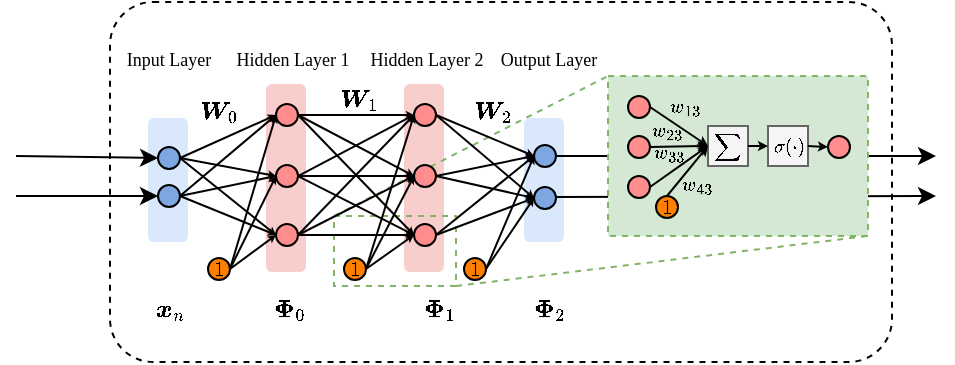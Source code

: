 <mxfile version="26.2.2">
  <diagram name="Page-1" id="PO6AWBiZqA4K_4CGN0Es">
    <mxGraphModel dx="772" dy="464" grid="1" gridSize="10" guides="1" tooltips="1" connect="1" arrows="1" fold="1" page="1" pageScale="1" pageWidth="1200" pageHeight="1600" math="1" shadow="0">
      <root>
        <mxCell id="0" />
        <mxCell id="-joh_1QA3JhNHQXmWk5C-199" value="area" style="locked=1;" parent="0" />
        <mxCell id="-joh_1QA3JhNHQXmWk5C-200" value="" style="rounded=1;whiteSpace=wrap;html=1;arcSize=12;dashed=1;" vertex="1" parent="-joh_1QA3JhNHQXmWk5C-199">
          <mxGeometry x="477" y="223" width="391" height="180" as="geometry" />
        </mxCell>
        <object label="DNN Boxes" id="ntlW8NFhvoEF-g6CEwiz-96">
          <mxCell style="locked=1;" parent="0" />
        </object>
        <mxCell id="-joh_1QA3JhNHQXmWk5C-141" value="" style="rounded=1;whiteSpace=wrap;html=1;strokeColor=none;fillColor=#dae8fc;" vertex="1" parent="ntlW8NFhvoEF-g6CEwiz-96">
          <mxGeometry x="496" y="281" width="20" height="62" as="geometry" />
        </mxCell>
        <mxCell id="-joh_1QA3JhNHQXmWk5C-143" value="" style="rounded=1;whiteSpace=wrap;html=1;strokeColor=none;fillColor=#f8cecc;" vertex="1" parent="ntlW8NFhvoEF-g6CEwiz-96">
          <mxGeometry x="555" y="264" width="20" height="94" as="geometry" />
        </mxCell>
        <mxCell id="-joh_1QA3JhNHQXmWk5C-145" value="" style="rounded=1;whiteSpace=wrap;html=1;strokeColor=none;fillColor=#f8cecc;" vertex="1" parent="ntlW8NFhvoEF-g6CEwiz-96">
          <mxGeometry x="624" y="264" width="20" height="94" as="geometry" />
        </mxCell>
        <mxCell id="-joh_1QA3JhNHQXmWk5C-146" value="" style="rounded=1;whiteSpace=wrap;html=1;strokeColor=none;fillColor=#dae8fc;" vertex="1" parent="ntlW8NFhvoEF-g6CEwiz-96">
          <mxGeometry x="684" y="281" width="20" height="62" as="geometry" />
        </mxCell>
        <mxCell id="-joh_1QA3JhNHQXmWk5C-209" value="Global signal" parent="0" />
        <mxCell id="-joh_1QA3JhNHQXmWk5C-210" value="" style="endArrow=classic;html=1;rounded=0;entryX=0;entryY=0.5;entryDx=0;entryDy=0;" edge="1" parent="-joh_1QA3JhNHQXmWk5C-209" target="-joh_1QA3JhNHQXmWk5C-70">
          <mxGeometry width="50" height="50" relative="1" as="geometry">
            <mxPoint x="430" y="300" as="sourcePoint" />
            <mxPoint x="450" y="370" as="targetPoint" />
          </mxGeometry>
        </mxCell>
        <mxCell id="-joh_1QA3JhNHQXmWk5C-212" value="" style="endArrow=classic;html=1;rounded=0;entryX=0;entryY=0.5;entryDx=0;entryDy=0;" edge="1" parent="-joh_1QA3JhNHQXmWk5C-209" target="-joh_1QA3JhNHQXmWk5C-69">
          <mxGeometry width="50" height="50" relative="1" as="geometry">
            <mxPoint x="430" y="320" as="sourcePoint" />
            <mxPoint x="511" y="311" as="targetPoint" />
          </mxGeometry>
        </mxCell>
        <mxCell id="-joh_1QA3JhNHQXmWk5C-213" value="" style="endArrow=classic;html=1;rounded=0;exitX=1;exitY=0.5;exitDx=0;exitDy=0;" edge="1" parent="-joh_1QA3JhNHQXmWk5C-209" source="-joh_1QA3JhNHQXmWk5C-65">
          <mxGeometry width="50" height="50" relative="1" as="geometry">
            <mxPoint x="900" y="330" as="sourcePoint" />
            <mxPoint x="890" y="300" as="targetPoint" />
          </mxGeometry>
        </mxCell>
        <mxCell id="-joh_1QA3JhNHQXmWk5C-214" value="" style="endArrow=classic;html=1;rounded=0;exitX=0.76;exitY=0.45;exitDx=0;exitDy=0;exitPerimeter=0;" edge="1" parent="-joh_1QA3JhNHQXmWk5C-209" source="-joh_1QA3JhNHQXmWk5C-64">
          <mxGeometry width="50" height="50" relative="1" as="geometry">
            <mxPoint x="460" y="330" as="sourcePoint" />
            <mxPoint x="890" y="320" as="targetPoint" />
          </mxGeometry>
        </mxCell>
        <object label="Small Area" id="ntlW8NFhvoEF-g6CEwiz-32">
          <mxCell style="" parent="0" />
        </object>
        <mxCell id="-joh_1QA3JhNHQXmWk5C-157" value="" style="rounded=1;whiteSpace=wrap;html=1;shadow=0;fillColor=none;strokeColor=#82b366;strokeWidth=1;arcSize=0;dashed=1;" vertex="1" parent="ntlW8NFhvoEF-g6CEwiz-32">
          <mxGeometry x="589" y="330" width="61" height="35" as="geometry" />
        </mxCell>
        <mxCell id="-joh_1QA3JhNHQXmWk5C-159" value="" style="rounded=1;whiteSpace=wrap;html=1;arcSize=0;dashed=1;fillColor=#d5e8d4;strokeColor=#82b366;" vertex="1" parent="ntlW8NFhvoEF-g6CEwiz-32">
          <mxGeometry x="726" y="260" width="130" height="80" as="geometry" />
        </mxCell>
        <mxCell id="-joh_1QA3JhNHQXmWk5C-161" value="" style="endArrow=none;html=1;rounded=0;exitX=0;exitY=0;exitDx=0;exitDy=0;entryX=0;entryY=0;entryDx=0;entryDy=0;dashed=1;fillColor=#d5e8d4;strokeColor=#82b366;" edge="1" parent="ntlW8NFhvoEF-g6CEwiz-32" source="-joh_1QA3JhNHQXmWk5C-157" target="-joh_1QA3JhNHQXmWk5C-159">
          <mxGeometry width="50" height="50" relative="1" as="geometry">
            <mxPoint x="690" y="310" as="sourcePoint" />
            <mxPoint x="740" y="260" as="targetPoint" />
          </mxGeometry>
        </mxCell>
        <mxCell id="-joh_1QA3JhNHQXmWk5C-162" value="" style="endArrow=none;html=1;rounded=0;exitX=1;exitY=1;exitDx=0;exitDy=0;entryX=1;entryY=1;entryDx=0;entryDy=0;dashed=1;fillColor=#d5e8d4;strokeColor=#82b366;" edge="1" parent="ntlW8NFhvoEF-g6CEwiz-32" source="-joh_1QA3JhNHQXmWk5C-157" target="-joh_1QA3JhNHQXmWk5C-159">
          <mxGeometry width="50" height="50" relative="1" as="geometry">
            <mxPoint x="660" y="340" as="sourcePoint" />
            <mxPoint x="750" y="245" as="targetPoint" />
          </mxGeometry>
        </mxCell>
        <object label="Small Boxes" id="-joh_1QA3JhNHQXmWk5C-169">
          <mxCell style="locked=1;" parent="0" />
        </object>
        <mxCell id="-joh_1QA3JhNHQXmWk5C-170" value="" style="whiteSpace=wrap;html=1;fillColor=#f5f5f5;fontColor=#333333;strokeColor=#666666;" vertex="1" parent="-joh_1QA3JhNHQXmWk5C-169">
          <mxGeometry x="776" y="285" width="20" height="20" as="geometry" />
        </mxCell>
        <mxCell id="-joh_1QA3JhNHQXmWk5C-193" value="" style="whiteSpace=wrap;html=1;fillColor=#f5f5f5;fontColor=#333333;strokeColor=#666666;" vertex="1" parent="-joh_1QA3JhNHQXmWk5C-169">
          <mxGeometry x="806" y="285" width="20" height="20" as="geometry" />
        </mxCell>
        <object label="Small signal" id="-joh_1QA3JhNHQXmWk5C-177">
          <mxCell style="locked=1;" parent="0" />
        </object>
        <mxCell id="-joh_1QA3JhNHQXmWk5C-181" value="" style="endArrow=classic;html=1;rounded=0;exitX=1;exitY=0.5;exitDx=0;exitDy=0;entryX=0;entryY=0.5;entryDx=0;entryDy=0;strokeWidth=1;endSize=2;" edge="1" parent="-joh_1QA3JhNHQXmWk5C-177" source="-joh_1QA3JhNHQXmWk5C-175" target="-joh_1QA3JhNHQXmWk5C-170">
          <mxGeometry width="50" height="50" relative="1" as="geometry">
            <mxPoint x="746" y="310" as="sourcePoint" />
            <mxPoint x="796" y="260" as="targetPoint" />
          </mxGeometry>
        </mxCell>
        <mxCell id="-joh_1QA3JhNHQXmWk5C-182" value="" style="endArrow=classic;html=1;rounded=0;exitX=0.5;exitY=0;exitDx=0;exitDy=0;entryX=0;entryY=0.5;entryDx=0;entryDy=0;strokeWidth=1;endSize=2;" edge="1" parent="-joh_1QA3JhNHQXmWk5C-177" source="-joh_1QA3JhNHQXmWk5C-176" target="-joh_1QA3JhNHQXmWk5C-170">
          <mxGeometry width="50" height="50" relative="1" as="geometry">
            <mxPoint x="757" y="326" as="sourcePoint" />
            <mxPoint x="775" y="306" as="targetPoint" />
          </mxGeometry>
        </mxCell>
        <mxCell id="-joh_1QA3JhNHQXmWk5C-183" value="" style="endArrow=classic;html=1;rounded=0;exitX=1;exitY=0.5;exitDx=0;exitDy=0;entryX=0;entryY=0.5;entryDx=0;entryDy=0;strokeWidth=1;endSize=2;" edge="1" parent="-joh_1QA3JhNHQXmWk5C-177" source="-joh_1QA3JhNHQXmWk5C-174" target="-joh_1QA3JhNHQXmWk5C-170">
          <mxGeometry width="50" height="50" relative="1" as="geometry">
            <mxPoint x="766" y="330" as="sourcePoint" />
            <mxPoint x="775" y="306" as="targetPoint" />
          </mxGeometry>
        </mxCell>
        <mxCell id="-joh_1QA3JhNHQXmWk5C-184" value="" style="endArrow=classic;html=1;rounded=0;exitX=1;exitY=0.5;exitDx=0;exitDy=0;entryX=0;entryY=0.5;entryDx=0;entryDy=0;strokeWidth=1;endSize=2;" edge="1" parent="-joh_1QA3JhNHQXmWk5C-177" source="-joh_1QA3JhNHQXmWk5C-173" target="-joh_1QA3JhNHQXmWk5C-170">
          <mxGeometry width="50" height="50" relative="1" as="geometry">
            <mxPoint x="757" y="305" as="sourcePoint" />
            <mxPoint x="775" y="306" as="targetPoint" />
          </mxGeometry>
        </mxCell>
        <mxCell id="-joh_1QA3JhNHQXmWk5C-192" value="" style="endArrow=classic;html=1;rounded=0;exitX=1;exitY=0.5;exitDx=0;exitDy=0;strokeWidth=1;endSize=2;" edge="1" parent="-joh_1QA3JhNHQXmWk5C-177" source="-joh_1QA3JhNHQXmWk5C-170">
          <mxGeometry width="50" height="50" relative="1" as="geometry">
            <mxPoint x="757" y="286" as="sourcePoint" />
            <mxPoint x="806" y="295" as="targetPoint" />
          </mxGeometry>
        </mxCell>
        <mxCell id="-joh_1QA3JhNHQXmWk5C-196" value="" style="endArrow=classic;html=1;rounded=0;strokeWidth=1;endSize=2;exitX=1;exitY=0.5;exitDx=0;exitDy=0;entryX=0;entryY=0.5;entryDx=0;entryDy=0;" edge="1" parent="-joh_1QA3JhNHQXmWk5C-177" source="-joh_1QA3JhNHQXmWk5C-193" target="-joh_1QA3JhNHQXmWk5C-195">
          <mxGeometry width="50" height="50" relative="1" as="geometry">
            <mxPoint x="796" y="230" as="sourcePoint" />
            <mxPoint x="846" y="240" as="targetPoint" />
          </mxGeometry>
        </mxCell>
        <object label="Small Greec" id="-joh_1QA3JhNHQXmWk5C-171">
          <mxCell style="locked=1;" parent="0" />
        </object>
        <mxCell id="-joh_1QA3JhNHQXmWk5C-172" value="$$\sum$$" style="text;html=1;align=center;verticalAlign=middle;resizable=0;points=[];autosize=1;strokeColor=none;fillColor=none;fontSize=8;" vertex="1" parent="-joh_1QA3JhNHQXmWk5C-171">
          <mxGeometry x="755" y="285" width="60" height="20" as="geometry" />
        </mxCell>
        <mxCell id="-joh_1QA3JhNHQXmWk5C-186" value="$$w_{13}$$" style="text;html=1;align=center;verticalAlign=middle;resizable=0;points=[];autosize=1;strokeColor=none;fillColor=none;fontSize=8;" vertex="1" parent="-joh_1QA3JhNHQXmWk5C-171">
          <mxGeometry x="729" y="266" width="70" height="20" as="geometry" />
        </mxCell>
        <mxCell id="-joh_1QA3JhNHQXmWk5C-187" value="$$w_{23}$$" style="text;html=1;align=center;verticalAlign=middle;resizable=0;points=[];autosize=1;strokeColor=none;fillColor=none;fontSize=8;" vertex="1" parent="-joh_1QA3JhNHQXmWk5C-171">
          <mxGeometry x="720" y="278" width="70" height="20" as="geometry" />
        </mxCell>
        <mxCell id="-joh_1QA3JhNHQXmWk5C-188" value="$$w_{33}$$" style="text;html=1;align=center;verticalAlign=middle;resizable=0;points=[];autosize=1;strokeColor=none;fillColor=none;fontSize=8;" vertex="1" parent="-joh_1QA3JhNHQXmWk5C-171">
          <mxGeometry x="721" y="289" width="70" height="20" as="geometry" />
        </mxCell>
        <mxCell id="-joh_1QA3JhNHQXmWk5C-189" value="$$w_{43}$$" style="text;html=1;align=center;verticalAlign=middle;resizable=0;points=[];autosize=1;strokeColor=none;fillColor=none;fontSize=8;" vertex="1" parent="-joh_1QA3JhNHQXmWk5C-171">
          <mxGeometry x="735" y="305" width="70" height="20" as="geometry" />
        </mxCell>
        <mxCell id="-joh_1QA3JhNHQXmWk5C-194" value="$$\sigma(\cdot)$$" style="text;html=1;align=center;verticalAlign=middle;resizable=0;points=[];autosize=1;strokeColor=none;fillColor=none;fontSize=8;" vertex="1" parent="-joh_1QA3JhNHQXmWk5C-171">
          <mxGeometry x="771" y="285" width="90" height="20" as="geometry" />
        </mxCell>
        <object label="Small weight" id="-joh_1QA3JhNHQXmWk5C-168">
          <mxCell style="" parent="0" />
        </object>
        <mxCell id="-joh_1QA3JhNHQXmWk5C-173" value="" style="ellipse;whiteSpace=wrap;html=1;aspect=fixed;fillColor=#FF8D8D;" vertex="1" parent="-joh_1QA3JhNHQXmWk5C-168">
          <mxGeometry x="736" y="270.0" width="11" height="11" as="geometry" />
        </mxCell>
        <mxCell id="-joh_1QA3JhNHQXmWk5C-174" value="" style="ellipse;whiteSpace=wrap;html=1;aspect=fixed;fillColor=#FF8D8D;" vertex="1" parent="-joh_1QA3JhNHQXmWk5C-168">
          <mxGeometry x="736" y="290.0" width="11" height="11" as="geometry" />
        </mxCell>
        <mxCell id="-joh_1QA3JhNHQXmWk5C-175" value="" style="ellipse;whiteSpace=wrap;html=1;aspect=fixed;fillColor=#FF8D8D;" vertex="1" parent="-joh_1QA3JhNHQXmWk5C-168">
          <mxGeometry x="736" y="310.0" width="11" height="11" as="geometry" />
        </mxCell>
        <mxCell id="-joh_1QA3JhNHQXmWk5C-176" value="&lt;span style=&quot;font-size: 9px;&quot;&gt;$$1$$&lt;/span&gt;" style="ellipse;whiteSpace=wrap;html=1;aspect=fixed;fillColor=#FF8000;" vertex="1" parent="-joh_1QA3JhNHQXmWk5C-168">
          <mxGeometry x="750" y="320.0" width="11" height="11" as="geometry" />
        </mxCell>
        <mxCell id="-joh_1QA3JhNHQXmWk5C-195" value="" style="ellipse;whiteSpace=wrap;html=1;aspect=fixed;fillColor=#FF8D8D;" vertex="1" parent="-joh_1QA3JhNHQXmWk5C-168">
          <mxGeometry x="836" y="290.0" width="11" height="11" as="geometry" />
        </mxCell>
        <object label="DNN signal" id="PvffXtldvGFclzvf1Mkj-34">
          <mxCell style="locked=1;" parent="0" />
        </object>
        <mxCell id="-joh_1QA3JhNHQXmWk5C-73" value="" style="endArrow=classic;html=1;rounded=0;exitX=1;exitY=0.5;exitDx=0;exitDy=0;entryX=0;entryY=0.5;entryDx=0;entryDy=0;strokeWidth=1;endSize=1;" edge="1" parent="PvffXtldvGFclzvf1Mkj-34" source="-joh_1QA3JhNHQXmWk5C-70" target="-joh_1QA3JhNHQXmWk5C-68">
          <mxGeometry width="50" height="50" relative="1" as="geometry">
            <mxPoint x="580" y="330" as="sourcePoint" />
            <mxPoint x="630" y="280" as="targetPoint" />
          </mxGeometry>
        </mxCell>
        <mxCell id="-joh_1QA3JhNHQXmWk5C-95" value="" style="endArrow=classic;html=1;rounded=0;exitX=1;exitY=0.5;exitDx=0;exitDy=0;entryX=0;entryY=0.5;entryDx=0;entryDy=0;strokeWidth=1;endSize=1;" edge="1" parent="PvffXtldvGFclzvf1Mkj-34" source="-joh_1QA3JhNHQXmWk5C-69" target="-joh_1QA3JhNHQXmWk5C-68">
          <mxGeometry width="50" height="50" relative="1" as="geometry">
            <mxPoint x="540" y="320" as="sourcePoint" />
            <mxPoint x="570" y="350" as="targetPoint" />
          </mxGeometry>
        </mxCell>
        <mxCell id="-joh_1QA3JhNHQXmWk5C-96" value="" style="endArrow=classic;html=1;rounded=0;exitX=1;exitY=0.5;exitDx=0;exitDy=0;entryX=0;entryY=0.5;entryDx=0;entryDy=0;strokeWidth=1;endSize=1;" edge="1" parent="PvffXtldvGFclzvf1Mkj-34" source="-joh_1QA3JhNHQXmWk5C-69" target="-joh_1QA3JhNHQXmWk5C-66">
          <mxGeometry width="50" height="50" relative="1" as="geometry">
            <mxPoint x="550" y="330" as="sourcePoint" />
            <mxPoint x="580" y="360" as="targetPoint" />
          </mxGeometry>
        </mxCell>
        <mxCell id="-joh_1QA3JhNHQXmWk5C-97" value="" style="endArrow=classic;html=1;rounded=0;exitX=1;exitY=0.5;exitDx=0;exitDy=0;entryX=0;entryY=0.5;entryDx=0;entryDy=0;strokeWidth=1;endSize=1;" edge="1" parent="PvffXtldvGFclzvf1Mkj-34" source="-joh_1QA3JhNHQXmWk5C-69" target="-joh_1QA3JhNHQXmWk5C-67">
          <mxGeometry width="50" height="50" relative="1" as="geometry">
            <mxPoint x="560" y="340" as="sourcePoint" />
            <mxPoint x="590" y="370" as="targetPoint" />
          </mxGeometry>
        </mxCell>
        <mxCell id="-joh_1QA3JhNHQXmWk5C-98" value="" style="endArrow=classic;html=1;rounded=0;exitX=1;exitY=0.5;exitDx=0;exitDy=0;entryX=0;entryY=0.5;entryDx=0;entryDy=0;strokeWidth=1;endSize=1;" edge="1" parent="PvffXtldvGFclzvf1Mkj-34" source="-joh_1QA3JhNHQXmWk5C-70" target="-joh_1QA3JhNHQXmWk5C-66">
          <mxGeometry width="50" height="50" relative="1" as="geometry">
            <mxPoint x="570" y="350" as="sourcePoint" />
            <mxPoint x="600" y="380" as="targetPoint" />
          </mxGeometry>
        </mxCell>
        <mxCell id="-joh_1QA3JhNHQXmWk5C-99" value="" style="endArrow=classic;html=1;rounded=0;exitX=1;exitY=0.5;exitDx=0;exitDy=0;entryX=0;entryY=0.5;entryDx=0;entryDy=0;strokeWidth=1;endSize=1;" edge="1" parent="PvffXtldvGFclzvf1Mkj-34" source="-joh_1QA3JhNHQXmWk5C-70" target="-joh_1QA3JhNHQXmWk5C-67">
          <mxGeometry width="50" height="50" relative="1" as="geometry">
            <mxPoint x="580" y="360" as="sourcePoint" />
            <mxPoint x="610" y="390" as="targetPoint" />
          </mxGeometry>
        </mxCell>
        <mxCell id="-joh_1QA3JhNHQXmWk5C-107" value="" style="endArrow=classic;html=1;rounded=0;exitX=1;exitY=0.5;exitDx=0;exitDy=0;entryX=0;entryY=0.5;entryDx=0;entryDy=0;strokeWidth=1;endSize=1;" edge="1" parent="PvffXtldvGFclzvf1Mkj-34" source="-joh_1QA3JhNHQXmWk5C-104" target="-joh_1QA3JhNHQXmWk5C-68">
          <mxGeometry width="50" height="50" relative="1" as="geometry">
            <mxPoint x="540" y="320" as="sourcePoint" />
            <mxPoint x="570" y="350" as="targetPoint" />
          </mxGeometry>
        </mxCell>
        <mxCell id="-joh_1QA3JhNHQXmWk5C-108" value="" style="endArrow=classic;html=1;rounded=0;exitX=1;exitY=0.5;exitDx=0;exitDy=0;entryX=0;entryY=0.5;entryDx=0;entryDy=0;strokeWidth=1;endSize=1;" edge="1" parent="PvffXtldvGFclzvf1Mkj-34" source="-joh_1QA3JhNHQXmWk5C-104" target="-joh_1QA3JhNHQXmWk5C-67">
          <mxGeometry width="50" height="50" relative="1" as="geometry">
            <mxPoint x="550" y="330" as="sourcePoint" />
            <mxPoint x="580" y="360" as="targetPoint" />
          </mxGeometry>
        </mxCell>
        <mxCell id="-joh_1QA3JhNHQXmWk5C-109" value="" style="endArrow=classic;html=1;rounded=0;exitX=1;exitY=0.5;exitDx=0;exitDy=0;entryX=0;entryY=0.5;entryDx=0;entryDy=0;strokeWidth=1;endSize=1;" edge="1" parent="PvffXtldvGFclzvf1Mkj-34" source="-joh_1QA3JhNHQXmWk5C-104" target="-joh_1QA3JhNHQXmWk5C-66">
          <mxGeometry width="50" height="50" relative="1" as="geometry">
            <mxPoint x="560" y="340" as="sourcePoint" />
            <mxPoint x="590" y="370" as="targetPoint" />
          </mxGeometry>
        </mxCell>
        <mxCell id="-joh_1QA3JhNHQXmWk5C-110" value="" style="endArrow=classic;html=1;rounded=0;exitX=1;exitY=0.5;exitDx=0;exitDy=0;entryX=0;entryY=0.5;entryDx=0;entryDy=0;strokeWidth=1;endSize=1;" edge="1" parent="PvffXtldvGFclzvf1Mkj-34" source="-joh_1QA3JhNHQXmWk5C-105" target="-joh_1QA3JhNHQXmWk5C-63">
          <mxGeometry width="50" height="50" relative="1" as="geometry">
            <mxPoint x="570" y="350" as="sourcePoint" />
            <mxPoint x="600" y="380" as="targetPoint" />
          </mxGeometry>
        </mxCell>
        <mxCell id="-joh_1QA3JhNHQXmWk5C-111" value="" style="endArrow=classic;html=1;rounded=0;exitX=1;exitY=0.5;exitDx=0;exitDy=0;entryX=0;entryY=0.5;entryDx=0;entryDy=0;strokeWidth=1;endSize=1;" edge="1" parent="PvffXtldvGFclzvf1Mkj-34" source="-joh_1QA3JhNHQXmWk5C-68" target="-joh_1QA3JhNHQXmWk5C-63">
          <mxGeometry width="50" height="50" relative="1" as="geometry">
            <mxPoint x="580" y="360" as="sourcePoint" />
            <mxPoint x="610" y="390" as="targetPoint" />
          </mxGeometry>
        </mxCell>
        <mxCell id="-joh_1QA3JhNHQXmWk5C-112" value="" style="endArrow=classic;html=1;rounded=0;exitX=1;exitY=0.5;exitDx=0;exitDy=0;entryX=0;entryY=0.5;entryDx=0;entryDy=0;strokeWidth=1;endSize=1;" edge="1" parent="PvffXtldvGFclzvf1Mkj-34" source="-joh_1QA3JhNHQXmWk5C-67" target="-joh_1QA3JhNHQXmWk5C-63">
          <mxGeometry width="50" height="50" relative="1" as="geometry">
            <mxPoint x="590" y="370" as="sourcePoint" />
            <mxPoint x="620" y="400" as="targetPoint" />
          </mxGeometry>
        </mxCell>
        <mxCell id="-joh_1QA3JhNHQXmWk5C-113" value="" style="endArrow=classic;html=1;rounded=0;exitX=1;exitY=0.5;exitDx=0;exitDy=0;entryX=0;entryY=0.5;entryDx=0;entryDy=0;strokeWidth=1;endSize=1;" edge="1" parent="PvffXtldvGFclzvf1Mkj-34" source="-joh_1QA3JhNHQXmWk5C-66" target="-joh_1QA3JhNHQXmWk5C-63">
          <mxGeometry width="50" height="50" relative="1" as="geometry">
            <mxPoint x="600" y="380" as="sourcePoint" />
            <mxPoint x="630" y="410" as="targetPoint" />
          </mxGeometry>
        </mxCell>
        <mxCell id="-joh_1QA3JhNHQXmWk5C-114" value="" style="endArrow=classic;html=1;rounded=0;exitX=1;exitY=0.5;exitDx=0;exitDy=0;entryX=0;entryY=0.5;entryDx=0;entryDy=0;strokeWidth=1;endSize=1;" edge="1" parent="PvffXtldvGFclzvf1Mkj-34" source="-joh_1QA3JhNHQXmWk5C-105" target="-joh_1QA3JhNHQXmWk5C-62">
          <mxGeometry width="50" height="50" relative="1" as="geometry">
            <mxPoint x="610" y="390" as="sourcePoint" />
            <mxPoint x="640" y="420" as="targetPoint" />
          </mxGeometry>
        </mxCell>
        <mxCell id="-joh_1QA3JhNHQXmWk5C-115" value="" style="endArrow=classic;html=1;rounded=0;exitX=1;exitY=0.5;exitDx=0;exitDy=0;entryX=0;entryY=0.5;entryDx=0;entryDy=0;strokeWidth=1;endSize=1;" edge="1" parent="PvffXtldvGFclzvf1Mkj-34" source="-joh_1QA3JhNHQXmWk5C-105" target="-joh_1QA3JhNHQXmWk5C-61">
          <mxGeometry width="50" height="50" relative="1" as="geometry">
            <mxPoint x="610" y="350" as="sourcePoint" />
            <mxPoint x="640" y="380" as="targetPoint" />
          </mxGeometry>
        </mxCell>
        <mxCell id="-joh_1QA3JhNHQXmWk5C-117" value="" style="endArrow=classic;html=1;rounded=0;exitX=1;exitY=0.5;exitDx=0;exitDy=0;entryX=0;entryY=0.5;entryDx=0;entryDy=0;strokeWidth=1;endSize=1;" edge="1" parent="PvffXtldvGFclzvf1Mkj-34" source="-joh_1QA3JhNHQXmWk5C-68" target="-joh_1QA3JhNHQXmWk5C-62">
          <mxGeometry width="50" height="50" relative="1" as="geometry">
            <mxPoint x="580" y="320" as="sourcePoint" />
            <mxPoint x="610" y="350" as="targetPoint" />
          </mxGeometry>
        </mxCell>
        <mxCell id="-joh_1QA3JhNHQXmWk5C-118" value="" style="endArrow=classic;html=1;rounded=0;exitX=1;exitY=0.5;exitDx=0;exitDy=0;entryX=0;entryY=0.5;entryDx=0;entryDy=0;strokeWidth=1;endSize=1;" edge="1" parent="PvffXtldvGFclzvf1Mkj-34" source="-joh_1QA3JhNHQXmWk5C-68" target="-joh_1QA3JhNHQXmWk5C-61">
          <mxGeometry width="50" height="50" relative="1" as="geometry">
            <mxPoint x="590" y="330" as="sourcePoint" />
            <mxPoint x="620" y="360" as="targetPoint" />
          </mxGeometry>
        </mxCell>
        <mxCell id="-joh_1QA3JhNHQXmWk5C-119" value="" style="endArrow=classic;html=1;rounded=0;exitX=1;exitY=0.5;exitDx=0;exitDy=0;entryX=0;entryY=0.5;entryDx=0;entryDy=0;strokeWidth=1;endSize=1;" edge="1" parent="PvffXtldvGFclzvf1Mkj-34" source="-joh_1QA3JhNHQXmWk5C-67" target="-joh_1QA3JhNHQXmWk5C-62">
          <mxGeometry width="50" height="50" relative="1" as="geometry">
            <mxPoint x="600" y="340" as="sourcePoint" />
            <mxPoint x="630" y="370" as="targetPoint" />
          </mxGeometry>
        </mxCell>
        <mxCell id="-joh_1QA3JhNHQXmWk5C-120" value="" style="endArrow=classic;html=1;rounded=0;exitX=1;exitY=0.5;exitDx=0;exitDy=0;entryX=0;entryY=0.5;entryDx=0;entryDy=0;strokeWidth=1;endSize=1;" edge="1" parent="PvffXtldvGFclzvf1Mkj-34" source="-joh_1QA3JhNHQXmWk5C-67" target="-joh_1QA3JhNHQXmWk5C-61">
          <mxGeometry width="50" height="50" relative="1" as="geometry">
            <mxPoint x="610" y="350" as="sourcePoint" />
            <mxPoint x="640" y="380" as="targetPoint" />
          </mxGeometry>
        </mxCell>
        <mxCell id="-joh_1QA3JhNHQXmWk5C-121" value="" style="endArrow=classic;html=1;rounded=0;exitX=1;exitY=0.5;exitDx=0;exitDy=0;entryX=0;entryY=0.5;entryDx=0;entryDy=0;strokeWidth=1;endSize=1;" edge="1" parent="PvffXtldvGFclzvf1Mkj-34" source="-joh_1QA3JhNHQXmWk5C-66" target="-joh_1QA3JhNHQXmWk5C-61">
          <mxGeometry width="50" height="50" relative="1" as="geometry">
            <mxPoint x="620" y="360" as="sourcePoint" />
            <mxPoint x="650" y="390" as="targetPoint" />
          </mxGeometry>
        </mxCell>
        <mxCell id="-joh_1QA3JhNHQXmWk5C-122" value="" style="endArrow=classic;html=1;rounded=0;exitX=1;exitY=0.5;exitDx=0;exitDy=0;entryX=0;entryY=0.5;entryDx=0;entryDy=0;strokeWidth=1;endSize=1;" edge="1" parent="PvffXtldvGFclzvf1Mkj-34" source="-joh_1QA3JhNHQXmWk5C-106" target="-joh_1QA3JhNHQXmWk5C-64">
          <mxGeometry width="50" height="50" relative="1" as="geometry">
            <mxPoint x="581" y="376" as="sourcePoint" />
            <mxPoint x="610" y="309" as="targetPoint" />
          </mxGeometry>
        </mxCell>
        <mxCell id="-joh_1QA3JhNHQXmWk5C-123" value="" style="endArrow=classic;html=1;rounded=0;exitX=1;exitY=0.5;exitDx=0;exitDy=0;entryX=0;entryY=0.5;entryDx=0;entryDy=0;strokeWidth=1;endSize=1;" edge="1" parent="PvffXtldvGFclzvf1Mkj-34" source="-joh_1QA3JhNHQXmWk5C-63" target="-joh_1QA3JhNHQXmWk5C-64">
          <mxGeometry width="50" height="50" relative="1" as="geometry">
            <mxPoint x="640" y="367" as="sourcePoint" />
            <mxPoint x="669" y="300" as="targetPoint" />
          </mxGeometry>
        </mxCell>
        <mxCell id="-joh_1QA3JhNHQXmWk5C-124" value="" style="endArrow=classic;html=1;rounded=0;exitX=1;exitY=0.5;exitDx=0;exitDy=0;entryX=0;entryY=0.5;entryDx=0;entryDy=0;strokeWidth=1;endSize=1;" edge="1" parent="PvffXtldvGFclzvf1Mkj-34" source="-joh_1QA3JhNHQXmWk5C-62" target="-joh_1QA3JhNHQXmWk5C-64">
          <mxGeometry width="50" height="50" relative="1" as="geometry">
            <mxPoint x="621" y="350" as="sourcePoint" />
            <mxPoint x="650" y="341" as="targetPoint" />
          </mxGeometry>
        </mxCell>
        <mxCell id="-joh_1QA3JhNHQXmWk5C-125" value="" style="endArrow=classic;html=1;rounded=0;exitX=1;exitY=0.5;exitDx=0;exitDy=0;entryX=0;entryY=0.5;entryDx=0;entryDy=0;strokeWidth=1;endSize=1;" edge="1" parent="PvffXtldvGFclzvf1Mkj-34" source="-joh_1QA3JhNHQXmWk5C-61" target="-joh_1QA3JhNHQXmWk5C-64">
          <mxGeometry width="50" height="50" relative="1" as="geometry">
            <mxPoint x="631" y="360" as="sourcePoint" />
            <mxPoint x="660" y="351" as="targetPoint" />
          </mxGeometry>
        </mxCell>
        <mxCell id="-joh_1QA3JhNHQXmWk5C-126" value="" style="endArrow=classic;html=1;rounded=0;exitX=1;exitY=0.5;exitDx=0;exitDy=0;entryX=0;entryY=0.5;entryDx=0;entryDy=0;strokeWidth=1;endSize=1;" edge="1" parent="PvffXtldvGFclzvf1Mkj-34" source="-joh_1QA3JhNHQXmWk5C-106" target="-joh_1QA3JhNHQXmWk5C-65">
          <mxGeometry width="50" height="50" relative="1" as="geometry">
            <mxPoint x="641" y="370" as="sourcePoint" />
            <mxPoint x="670" y="361" as="targetPoint" />
          </mxGeometry>
        </mxCell>
        <mxCell id="-joh_1QA3JhNHQXmWk5C-127" value="" style="endArrow=classic;html=1;rounded=0;exitX=1;exitY=0.5;exitDx=0;exitDy=0;entryX=0;entryY=0.5;entryDx=0;entryDy=0;strokeWidth=1;endSize=1;" edge="1" parent="PvffXtldvGFclzvf1Mkj-34" source="-joh_1QA3JhNHQXmWk5C-63" target="-joh_1QA3JhNHQXmWk5C-65">
          <mxGeometry width="50" height="50" relative="1" as="geometry">
            <mxPoint x="651" y="380" as="sourcePoint" />
            <mxPoint x="680" y="371" as="targetPoint" />
          </mxGeometry>
        </mxCell>
        <mxCell id="-joh_1QA3JhNHQXmWk5C-128" value="" style="endArrow=classic;html=1;rounded=0;exitX=1;exitY=0.5;exitDx=0;exitDy=0;entryX=0;entryY=0.5;entryDx=0;entryDy=0;strokeWidth=1;endSize=1;" edge="1" parent="PvffXtldvGFclzvf1Mkj-34" source="-joh_1QA3JhNHQXmWk5C-62" target="-joh_1QA3JhNHQXmWk5C-65">
          <mxGeometry width="50" height="50" relative="1" as="geometry">
            <mxPoint x="650" y="339" as="sourcePoint" />
            <mxPoint x="679" y="330" as="targetPoint" />
          </mxGeometry>
        </mxCell>
        <mxCell id="-joh_1QA3JhNHQXmWk5C-129" value="" style="endArrow=classic;html=1;rounded=0;exitX=1;exitY=0.5;exitDx=0;exitDy=0;entryX=0;entryY=0.5;entryDx=0;entryDy=0;strokeWidth=1;endSize=1;" edge="1" parent="PvffXtldvGFclzvf1Mkj-34" source="-joh_1QA3JhNHQXmWk5C-61" target="-joh_1QA3JhNHQXmWk5C-65">
          <mxGeometry width="50" height="50" relative="1" as="geometry">
            <mxPoint x="671" y="400" as="sourcePoint" />
            <mxPoint x="700" y="391" as="targetPoint" />
          </mxGeometry>
        </mxCell>
        <mxCell id="-joh_1QA3JhNHQXmWk5C-197" value="" style="endArrow=classic;html=1;rounded=0;entryX=0;entryY=0.5;entryDx=0;entryDy=0;strokeWidth=1;endSize=1;exitX=1;exitY=0.5;exitDx=0;exitDy=0;" edge="1" parent="PvffXtldvGFclzvf1Mkj-34" source="-joh_1QA3JhNHQXmWk5C-66" target="-joh_1QA3JhNHQXmWk5C-62">
          <mxGeometry width="50" height="50" relative="1" as="geometry">
            <mxPoint x="600" y="290" as="sourcePoint" />
            <mxPoint x="639" y="350" as="targetPoint" />
          </mxGeometry>
        </mxCell>
        <object label="DNN weights" id="ntlW8NFhvoEF-g6CEwiz-56">
          <mxCell style="" parent="0" />
        </object>
        <mxCell id="-joh_1QA3JhNHQXmWk5C-61" value="" style="ellipse;whiteSpace=wrap;html=1;aspect=fixed;fillColor=#FF8D8D;" vertex="1" parent="ntlW8NFhvoEF-g6CEwiz-56">
          <mxGeometry x="629" y="274.0" width="11" height="11" as="geometry" />
        </mxCell>
        <mxCell id="-joh_1QA3JhNHQXmWk5C-62" value="" style="ellipse;whiteSpace=wrap;html=1;aspect=fixed;fillColor=#FF8D8D;" vertex="1" parent="ntlW8NFhvoEF-g6CEwiz-56">
          <mxGeometry x="629" y="304.51" width="11" height="11" as="geometry" />
        </mxCell>
        <mxCell id="-joh_1QA3JhNHQXmWk5C-63" value="" style="ellipse;whiteSpace=wrap;html=1;aspect=fixed;fillColor=#FF8D8D;" vertex="1" parent="ntlW8NFhvoEF-g6CEwiz-56">
          <mxGeometry x="629" y="334.0" width="11" height="11" as="geometry" />
        </mxCell>
        <mxCell id="-joh_1QA3JhNHQXmWk5C-64" value="" style="ellipse;whiteSpace=wrap;html=1;aspect=fixed;fillColor=#7EA6E0;" vertex="1" parent="ntlW8NFhvoEF-g6CEwiz-56">
          <mxGeometry x="689" y="315.51" width="11" height="11" as="geometry" />
        </mxCell>
        <mxCell id="-joh_1QA3JhNHQXmWk5C-65" value="" style="ellipse;whiteSpace=wrap;html=1;aspect=fixed;fillColor=#7EA6E0;" vertex="1" parent="ntlW8NFhvoEF-g6CEwiz-56">
          <mxGeometry x="689" y="294.51" width="11" height="11" as="geometry" />
        </mxCell>
        <mxCell id="-joh_1QA3JhNHQXmWk5C-66" value="" style="ellipse;whiteSpace=wrap;html=1;aspect=fixed;fillColor=#FF8D8D;" vertex="1" parent="ntlW8NFhvoEF-g6CEwiz-56">
          <mxGeometry x="560" y="274.0" width="11" height="11" as="geometry" />
        </mxCell>
        <mxCell id="-joh_1QA3JhNHQXmWk5C-67" value="" style="ellipse;whiteSpace=wrap;html=1;aspect=fixed;fillColor=#FF8D8D;" vertex="1" parent="ntlW8NFhvoEF-g6CEwiz-56">
          <mxGeometry x="560" y="304.51" width="11" height="11" as="geometry" />
        </mxCell>
        <mxCell id="-joh_1QA3JhNHQXmWk5C-68" value="" style="ellipse;whiteSpace=wrap;html=1;aspect=fixed;fillColor=#FF8D8D;" vertex="1" parent="ntlW8NFhvoEF-g6CEwiz-56">
          <mxGeometry x="560" y="334.0" width="11" height="11" as="geometry" />
        </mxCell>
        <mxCell id="-joh_1QA3JhNHQXmWk5C-69" value="" style="ellipse;whiteSpace=wrap;html=1;aspect=fixed;fillColor=#7EA6E0;" vertex="1" parent="ntlW8NFhvoEF-g6CEwiz-56">
          <mxGeometry x="501" y="314.51" width="11" height="11" as="geometry" />
        </mxCell>
        <mxCell id="-joh_1QA3JhNHQXmWk5C-70" value="" style="ellipse;whiteSpace=wrap;html=1;aspect=fixed;fillColor=#7EA6E0;" vertex="1" parent="ntlW8NFhvoEF-g6CEwiz-56">
          <mxGeometry x="501" y="295.51" width="11" height="11" as="geometry" />
        </mxCell>
        <mxCell id="-joh_1QA3JhNHQXmWk5C-104" value="$$1$$" style="ellipse;whiteSpace=wrap;html=1;aspect=fixed;fontSize=9;fillColor=#FF8000;" vertex="1" parent="ntlW8NFhvoEF-g6CEwiz-56">
          <mxGeometry x="526" y="351.0" width="11" height="11" as="geometry" />
        </mxCell>
        <mxCell id="-joh_1QA3JhNHQXmWk5C-105" value="&lt;span style=&quot;font-size: 9px;&quot;&gt;$$1$$&lt;/span&gt;" style="ellipse;whiteSpace=wrap;html=1;aspect=fixed;fillColor=#FF8000;" vertex="1" parent="ntlW8NFhvoEF-g6CEwiz-56">
          <mxGeometry x="594" y="351.0" width="11" height="11" as="geometry" />
        </mxCell>
        <mxCell id="-joh_1QA3JhNHQXmWk5C-106" value="&lt;span style=&quot;font-size: 9px;&quot;&gt;$$1$$&lt;/span&gt;" style="ellipse;whiteSpace=wrap;html=1;aspect=fixed;fillColor=#FF8000;" vertex="1" parent="ntlW8NFhvoEF-g6CEwiz-56">
          <mxGeometry x="654" y="351.0" width="11" height="11" as="geometry" />
        </mxCell>
        <object label="DNN Greec" id="ntlW8NFhvoEF-g6CEwiz-81">
          <mxCell style="locked=1;" parent="0" />
        </object>
        <mxCell id="-joh_1QA3JhNHQXmWk5C-134" value="$$\boldsymbol{x}_n$$" style="text;html=1;align=center;verticalAlign=middle;resizable=0;points=[];autosize=1;strokeColor=none;fillColor=none;fontFamily=Times New Roman;" vertex="1" parent="ntlW8NFhvoEF-g6CEwiz-81">
          <mxGeometry x="437" y="361" width="140" height="30" as="geometry" />
        </mxCell>
        <mxCell id="-joh_1QA3JhNHQXmWk5C-135" value="$$\boldsymbol{W}_0$$" style="text;html=1;align=center;verticalAlign=middle;resizable=0;points=[];autosize=1;strokeColor=none;fillColor=none;fontFamily=Times New Roman;" vertex="1" parent="ntlW8NFhvoEF-g6CEwiz-81">
          <mxGeometry x="461" y="262" width="140" height="30" as="geometry" />
        </mxCell>
        <mxCell id="-joh_1QA3JhNHQXmWk5C-136" value="$$\boldsymbol{W}_1$$" style="text;html=1;align=center;verticalAlign=middle;resizable=0;points=[];autosize=1;strokeColor=none;fillColor=none;fontFamily=Times New Roman;" vertex="1" parent="ntlW8NFhvoEF-g6CEwiz-81">
          <mxGeometry x="531" y="256" width="140" height="30" as="geometry" />
        </mxCell>
        <mxCell id="-joh_1QA3JhNHQXmWk5C-137" value="$$\boldsymbol{W}_2$$" style="text;html=1;align=center;verticalAlign=middle;resizable=0;points=[];autosize=1;strokeColor=none;fillColor=none;fontFamily=Times New Roman;" vertex="1" parent="ntlW8NFhvoEF-g6CEwiz-81">
          <mxGeometry x="598" y="262" width="140" height="30" as="geometry" />
        </mxCell>
        <mxCell id="-joh_1QA3JhNHQXmWk5C-138" value="$$\boldsymbol{\Phi}_0$$" style="text;html=1;align=center;verticalAlign=middle;resizable=0;points=[];autosize=1;strokeColor=none;fillColor=none;fontFamily=Times New Roman;" vertex="1" parent="ntlW8NFhvoEF-g6CEwiz-81">
          <mxGeometry x="491" y="361" width="150" height="30" as="geometry" />
        </mxCell>
        <mxCell id="-joh_1QA3JhNHQXmWk5C-139" value="$$\boldsymbol{\Phi}_1$$" style="text;html=1;align=center;verticalAlign=middle;resizable=0;points=[];autosize=1;strokeColor=none;fillColor=none;fontFamily=Times New Roman;" vertex="1" parent="ntlW8NFhvoEF-g6CEwiz-81">
          <mxGeometry x="566" y="361" width="150" height="30" as="geometry" />
        </mxCell>
        <mxCell id="-joh_1QA3JhNHQXmWk5C-140" value="$$\boldsymbol{\Phi}_2$$" style="text;html=1;align=center;verticalAlign=middle;resizable=0;points=[];autosize=1;strokeColor=none;fillColor=none;fontFamily=Times New Roman;" vertex="1" parent="ntlW8NFhvoEF-g6CEwiz-81">
          <mxGeometry x="621" y="361" width="150" height="30" as="geometry" />
        </mxCell>
        <object label="Names" id="1">
          <mxCell style="locked=1;" parent="0" />
        </object>
        <mxCell id="-joh_1QA3JhNHQXmWk5C-149" value="&lt;font&gt;Output Layer&lt;/font&gt;" style="text;html=1;align=center;verticalAlign=middle;resizable=0;points=[];autosize=1;strokeColor=none;fillColor=none;fontFamily=Times New Roman;fontSize=9;" vertex="1" parent="1">
          <mxGeometry x="661" y="242" width="70" height="20" as="geometry" />
        </mxCell>
        <mxCell id="-joh_1QA3JhNHQXmWk5C-150" value="&lt;font&gt;Hidden Layer 1&lt;/font&gt;" style="text;html=1;align=center;verticalAlign=middle;resizable=0;points=[];autosize=1;strokeColor=none;fillColor=none;fontFamily=Times New Roman;fontSize=9;" vertex="1" parent="1">
          <mxGeometry x="528" y="242" width="80" height="20" as="geometry" />
        </mxCell>
        <mxCell id="-joh_1QA3JhNHQXmWk5C-151" value="&lt;font&gt;Hidden Layer 2&lt;/font&gt;" style="text;html=1;align=center;verticalAlign=middle;resizable=0;points=[];autosize=1;strokeColor=none;fillColor=none;fontFamily=Times New Roman;fontSize=9;" vertex="1" parent="1">
          <mxGeometry x="595" y="242" width="80" height="20" as="geometry" />
        </mxCell>
        <mxCell id="-joh_1QA3JhNHQXmWk5C-153" value="&lt;font&gt;Input Layer&lt;/font&gt;" style="text;html=1;align=center;verticalAlign=middle;resizable=0;points=[];autosize=1;strokeColor=none;fillColor=none;fontFamily=Times New Roman;fontSize=9;" vertex="1" parent="1">
          <mxGeometry x="471" y="242" width="70" height="20" as="geometry" />
        </mxCell>
      </root>
    </mxGraphModel>
  </diagram>
</mxfile>
